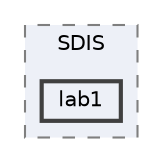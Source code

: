 digraph "lab1"
{
 // LATEX_PDF_SIZE
  bgcolor="transparent";
  edge [fontname=Helvetica,fontsize=10,labelfontname=Helvetica,labelfontsize=10];
  node [fontname=Helvetica,fontsize=10,shape=box,height=0.2,width=0.4];
  compound=true
  subgraph clusterdir_cad4df1efda12d691880034e67c6bc1e {
    graph [ bgcolor="#edf0f7", pencolor="grey50", label="SDIS", fontname=Helvetica,fontsize=10 style="filled,dashed", URL="dir_cad4df1efda12d691880034e67c6bc1e.html",tooltip=""]
  dir_883c3e13748457530c1c53c34e212338 [label="lab1", fillcolor="#edf0f7", color="grey25", style="filled,bold", URL="dir_883c3e13748457530c1c53c34e212338.html",tooltip=""];
  }
}
